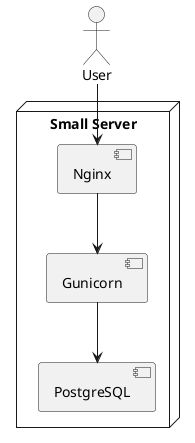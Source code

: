 @startuml
actor User

node "Small Server" {
  [Nginx]
  [Gunicorn]
  [PostgreSQL]
}

User --> [Nginx]
[Nginx] --> [Gunicorn]
[Gunicorn] --> [PostgreSQL]
@enduml
